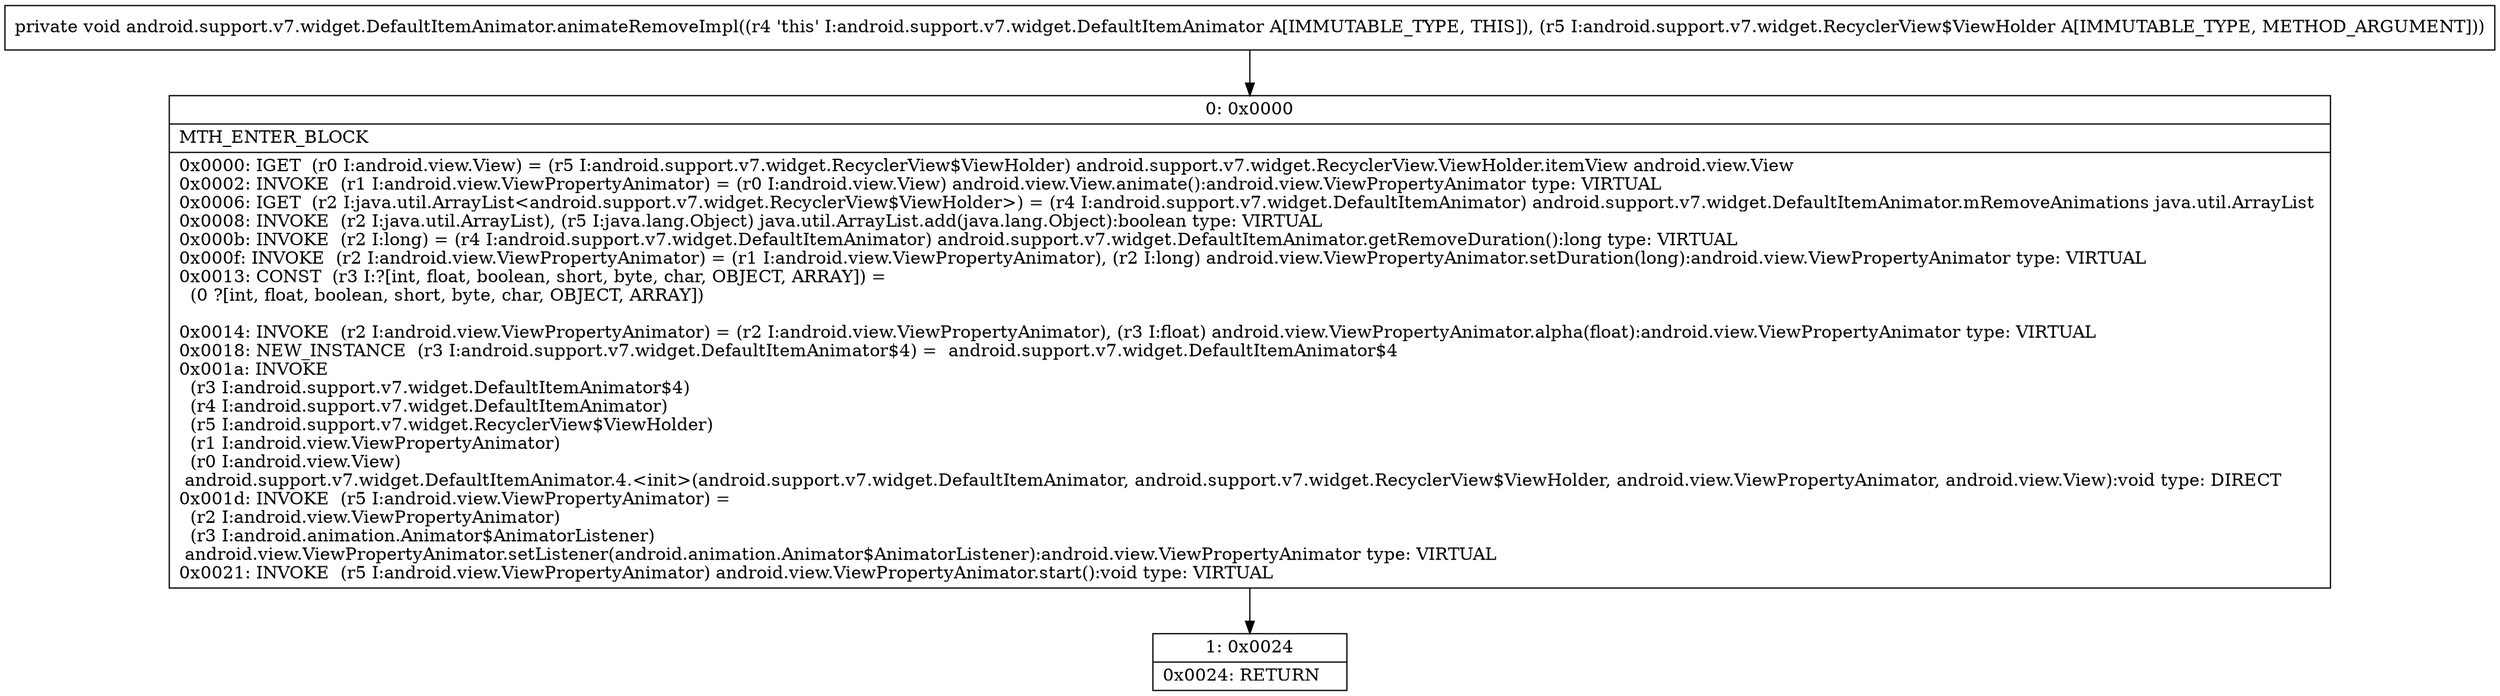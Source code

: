 digraph "CFG forandroid.support.v7.widget.DefaultItemAnimator.animateRemoveImpl(Landroid\/support\/v7\/widget\/RecyclerView$ViewHolder;)V" {
Node_0 [shape=record,label="{0\:\ 0x0000|MTH_ENTER_BLOCK\l|0x0000: IGET  (r0 I:android.view.View) = (r5 I:android.support.v7.widget.RecyclerView$ViewHolder) android.support.v7.widget.RecyclerView.ViewHolder.itemView android.view.View \l0x0002: INVOKE  (r1 I:android.view.ViewPropertyAnimator) = (r0 I:android.view.View) android.view.View.animate():android.view.ViewPropertyAnimator type: VIRTUAL \l0x0006: IGET  (r2 I:java.util.ArrayList\<android.support.v7.widget.RecyclerView$ViewHolder\>) = (r4 I:android.support.v7.widget.DefaultItemAnimator) android.support.v7.widget.DefaultItemAnimator.mRemoveAnimations java.util.ArrayList \l0x0008: INVOKE  (r2 I:java.util.ArrayList), (r5 I:java.lang.Object) java.util.ArrayList.add(java.lang.Object):boolean type: VIRTUAL \l0x000b: INVOKE  (r2 I:long) = (r4 I:android.support.v7.widget.DefaultItemAnimator) android.support.v7.widget.DefaultItemAnimator.getRemoveDuration():long type: VIRTUAL \l0x000f: INVOKE  (r2 I:android.view.ViewPropertyAnimator) = (r1 I:android.view.ViewPropertyAnimator), (r2 I:long) android.view.ViewPropertyAnimator.setDuration(long):android.view.ViewPropertyAnimator type: VIRTUAL \l0x0013: CONST  (r3 I:?[int, float, boolean, short, byte, char, OBJECT, ARRAY]) = \l  (0 ?[int, float, boolean, short, byte, char, OBJECT, ARRAY])\l \l0x0014: INVOKE  (r2 I:android.view.ViewPropertyAnimator) = (r2 I:android.view.ViewPropertyAnimator), (r3 I:float) android.view.ViewPropertyAnimator.alpha(float):android.view.ViewPropertyAnimator type: VIRTUAL \l0x0018: NEW_INSTANCE  (r3 I:android.support.v7.widget.DefaultItemAnimator$4) =  android.support.v7.widget.DefaultItemAnimator$4 \l0x001a: INVOKE  \l  (r3 I:android.support.v7.widget.DefaultItemAnimator$4)\l  (r4 I:android.support.v7.widget.DefaultItemAnimator)\l  (r5 I:android.support.v7.widget.RecyclerView$ViewHolder)\l  (r1 I:android.view.ViewPropertyAnimator)\l  (r0 I:android.view.View)\l android.support.v7.widget.DefaultItemAnimator.4.\<init\>(android.support.v7.widget.DefaultItemAnimator, android.support.v7.widget.RecyclerView$ViewHolder, android.view.ViewPropertyAnimator, android.view.View):void type: DIRECT \l0x001d: INVOKE  (r5 I:android.view.ViewPropertyAnimator) = \l  (r2 I:android.view.ViewPropertyAnimator)\l  (r3 I:android.animation.Animator$AnimatorListener)\l android.view.ViewPropertyAnimator.setListener(android.animation.Animator$AnimatorListener):android.view.ViewPropertyAnimator type: VIRTUAL \l0x0021: INVOKE  (r5 I:android.view.ViewPropertyAnimator) android.view.ViewPropertyAnimator.start():void type: VIRTUAL \l}"];
Node_1 [shape=record,label="{1\:\ 0x0024|0x0024: RETURN   \l}"];
MethodNode[shape=record,label="{private void android.support.v7.widget.DefaultItemAnimator.animateRemoveImpl((r4 'this' I:android.support.v7.widget.DefaultItemAnimator A[IMMUTABLE_TYPE, THIS]), (r5 I:android.support.v7.widget.RecyclerView$ViewHolder A[IMMUTABLE_TYPE, METHOD_ARGUMENT])) }"];
MethodNode -> Node_0;
Node_0 -> Node_1;
}

